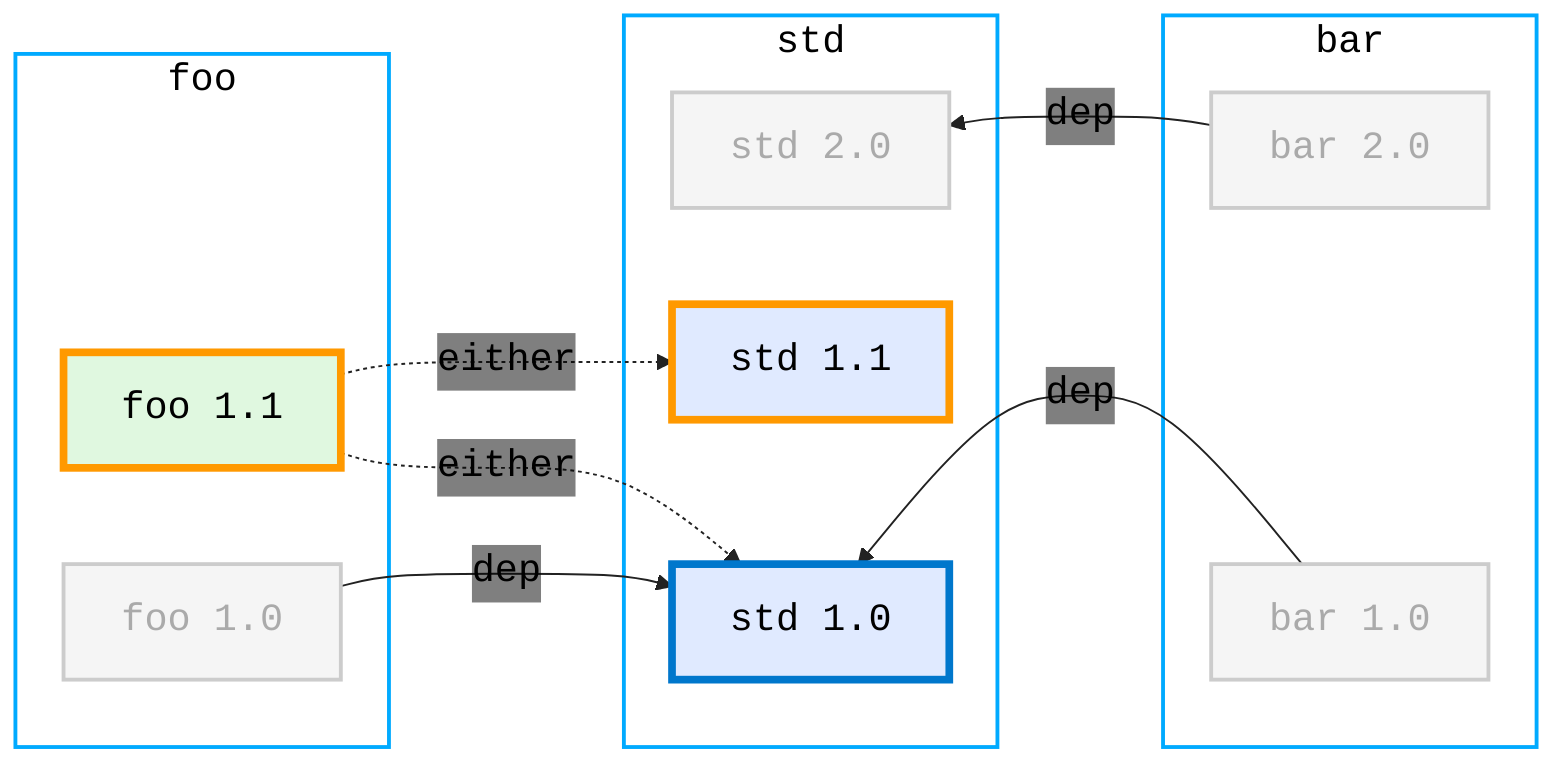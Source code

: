 %% Mermaid diagram generator for resolution steps
%% This version represents the diagram plus highlight states for resolution logic

%%{ init: {
  'themeVariables': {
    'edgeLabelBackground': 'transparent',
    "fontSize": "20px",
    "fontFamily": "monospace",
    'textAlign': 'center',
    'wrap': true
    }
} }%%
flowchart LR
  subgraph FOO [foo]
    direction TB
    foo20[ ]:::invisible
    foo11["foo 1.1"]
    foo10["foo 1.0"]
  end

  subgraph STD [std]
    direction TB
    std20["std 2.0"]
    std11["std 1.1"]
    std10["std 1.0"]
  end

  subgraph BAR [bar]
    direction TB
    bar20["bar 2.0"]
    bar11[ ]:::invisible
    bar10["bar 1.0"]
  end

  FOO ~~~ STD
  STD ~~~ BAR
  foo10 ~~~ std10 ~~~ bar10
  %% foo11 ~~~ std11 ~~~ bar11
  %% foo20 ~~~ std20 ~~~ bar20
  foo10 -->|dep| std10
  foo11 -.->|either| std10
  foo11 -.->|either| std11
  bar10 -->|dep| std10
  bar20 -->|dep| std20

  linkStyle default stroke:#222, color:#000, background:#fff

  %% Base category styles
  classDef foo fill:#e0f8e0, stroke:#ccc, stroke-width:2px, color:#000;
  classDef std fill:#e0eaff, stroke:#ccc, stroke-width:2px, color:#000;
  classDef bar fill:#ffe0e0, stroke:#ccc, stroke-width:2px, color:#000;

  %% Role-based overlays
  classDef selectedLocal stroke:#0077cc, stroke-width:4px, stroke-width:4px;
  classDef selectedInstall stroke:#f90, stroke-width:4px;

  %% Inactive nodes
  classDef faded fill:#f5f5f5, stroke:#ccc, color:#aaa;

  %% Subgraph hint for to-install selection
  classDef subgraphStyle fill:#fff, stroke:#0af, stroke-width:2px, color:#000
  classDef invisible fill:transparent, stroke:none, color:transparent
  classDef selectedGroup fill:#fff2cc, stroke:#f90, stroke-width:4px, stroke-dasharray: 6 3;

  %% Assign base categories (default for all nodes)
  class foo10,foo11 foo
  class std10,std11,std20 std
  class bar10,bar20 bar


  %% State: Final: std1.1, foo1.1 installed

  class foo10 faded

  class foo11 selectedInstall

  class std10 selectedLocal

  class std11 selectedInstall

  class std20 faded

  class bar10 faded

  class bar20 faded


  class FOO subgraphStyle

  class STD subgraphStyle

  class BAR subgraphStyle